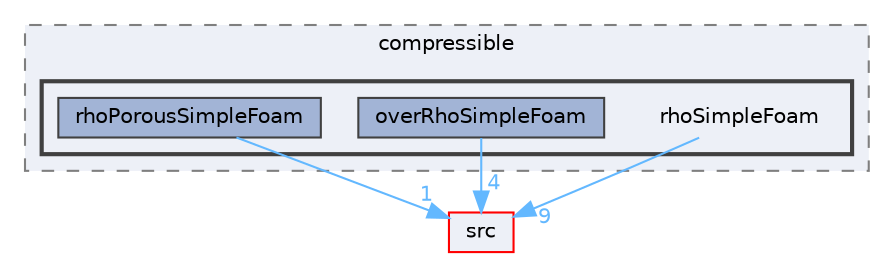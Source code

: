 digraph "applications/solvers/compressible/rhoSimpleFoam"
{
 // LATEX_PDF_SIZE
  bgcolor="transparent";
  edge [fontname=Helvetica,fontsize=10,labelfontname=Helvetica,labelfontsize=10];
  node [fontname=Helvetica,fontsize=10,shape=box,height=0.2,width=0.4];
  compound=true
  subgraph clusterdir_ec6fbd2e4e71296a5c4843bd2aa1db19 {
    graph [ bgcolor="#edf0f7", pencolor="grey50", label="compressible", fontname=Helvetica,fontsize=10 style="filled,dashed", URL="dir_ec6fbd2e4e71296a5c4843bd2aa1db19.html",tooltip=""]
  subgraph clusterdir_02f8561ddd21433f2eae679929d7c0f8 {
    graph [ bgcolor="#edf0f7", pencolor="grey25", label="", fontname=Helvetica,fontsize=10 style="filled,bold", URL="dir_02f8561ddd21433f2eae679929d7c0f8.html",tooltip=""]
    dir_02f8561ddd21433f2eae679929d7c0f8 [shape=plaintext, label="rhoSimpleFoam"];
  dir_c26916f283a4c2ce1f1a7b1fbd19dac7 [label="overRhoSimpleFoam", fillcolor="#a2b4d6", color="grey25", style="filled", URL="dir_c26916f283a4c2ce1f1a7b1fbd19dac7.html",tooltip=""];
  dir_13a994a6aad076f21e539e98e621c9d3 [label="rhoPorousSimpleFoam", fillcolor="#a2b4d6", color="grey25", style="filled", URL="dir_13a994a6aad076f21e539e98e621c9d3.html",tooltip=""];
  }
  }
  dir_68267d1309a1af8e8297ef4c3efbcdba [label="src", fillcolor="#edf0f7", color="red", style="filled", URL="dir_68267d1309a1af8e8297ef4c3efbcdba.html",tooltip=""];
  dir_02f8561ddd21433f2eae679929d7c0f8->dir_68267d1309a1af8e8297ef4c3efbcdba [headlabel="9", labeldistance=1.5 headhref="dir_003346_003729.html" href="dir_003346_003729.html" color="steelblue1" fontcolor="steelblue1"];
  dir_c26916f283a4c2ce1f1a7b1fbd19dac7->dir_68267d1309a1af8e8297ef4c3efbcdba [headlabel="4", labeldistance=1.5 headhref="dir_002751_003729.html" href="dir_002751_003729.html" color="steelblue1" fontcolor="steelblue1"];
  dir_13a994a6aad076f21e539e98e621c9d3->dir_68267d1309a1af8e8297ef4c3efbcdba [headlabel="1", labeldistance=1.5 headhref="dir_003342_003729.html" href="dir_003342_003729.html" color="steelblue1" fontcolor="steelblue1"];
}
